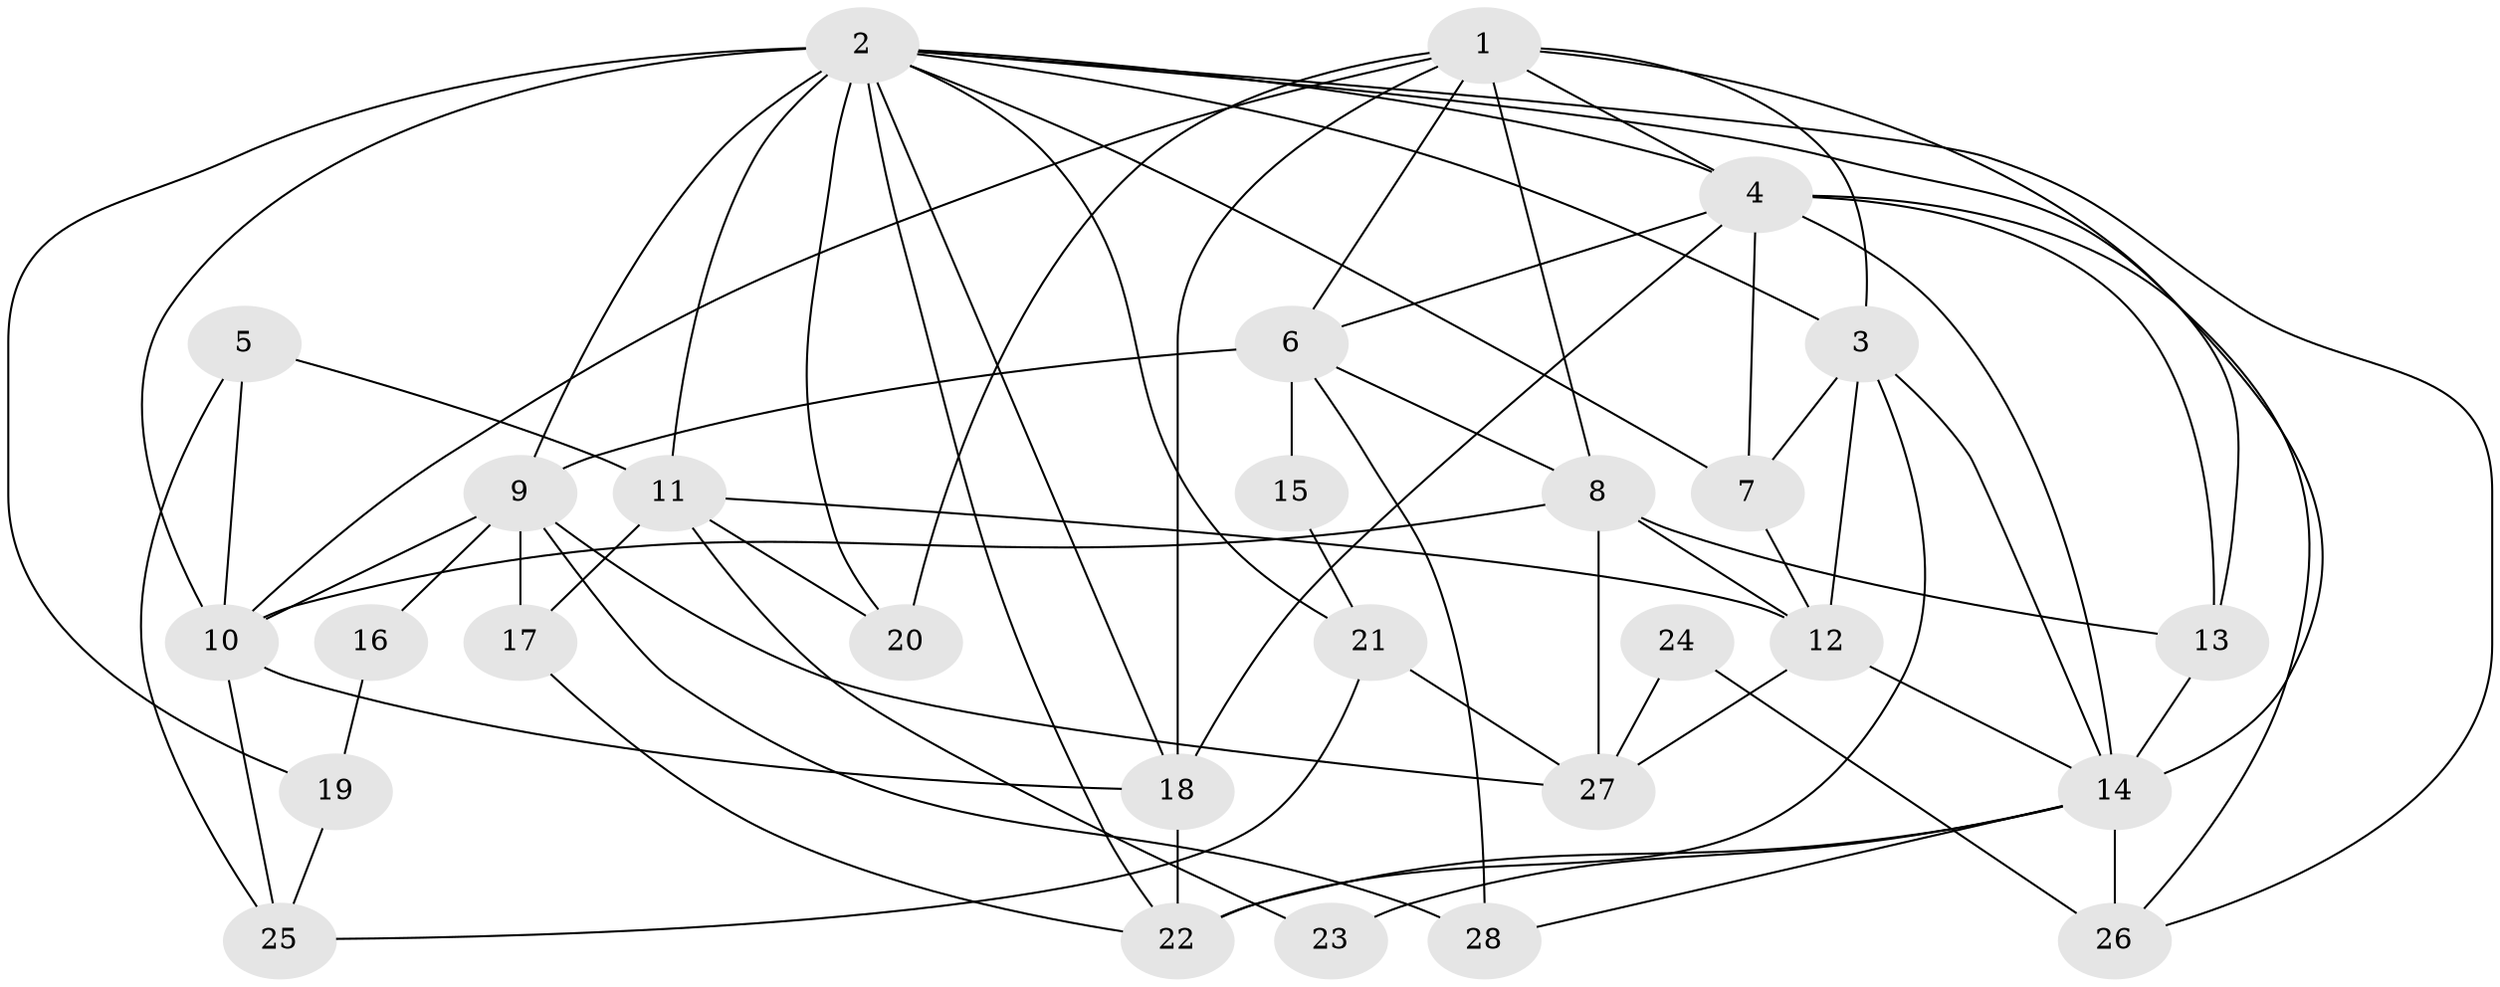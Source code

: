 // original degree distribution, {3: 0.34545454545454546, 4: 0.23636363636363636, 5: 0.23636363636363636, 6: 0.07272727272727272, 7: 0.03636363636363636, 2: 0.07272727272727272}
// Generated by graph-tools (version 1.1) at 2025/36/03/09/25 02:36:17]
// undirected, 28 vertices, 70 edges
graph export_dot {
graph [start="1"]
  node [color=gray90,style=filled];
  1;
  2;
  3;
  4;
  5;
  6;
  7;
  8;
  9;
  10;
  11;
  12;
  13;
  14;
  15;
  16;
  17;
  18;
  19;
  20;
  21;
  22;
  23;
  24;
  25;
  26;
  27;
  28;
  1 -- 3 [weight=1.0];
  1 -- 4 [weight=1.0];
  1 -- 6 [weight=1.0];
  1 -- 8 [weight=1.0];
  1 -- 10 [weight=1.0];
  1 -- 13 [weight=1.0];
  1 -- 18 [weight=2.0];
  1 -- 20 [weight=1.0];
  2 -- 3 [weight=1.0];
  2 -- 4 [weight=1.0];
  2 -- 7 [weight=1.0];
  2 -- 9 [weight=3.0];
  2 -- 10 [weight=1.0];
  2 -- 11 [weight=1.0];
  2 -- 14 [weight=1.0];
  2 -- 18 [weight=1.0];
  2 -- 19 [weight=1.0];
  2 -- 20 [weight=1.0];
  2 -- 21 [weight=1.0];
  2 -- 22 [weight=1.0];
  2 -- 26 [weight=1.0];
  3 -- 7 [weight=1.0];
  3 -- 12 [weight=2.0];
  3 -- 14 [weight=1.0];
  3 -- 22 [weight=1.0];
  4 -- 6 [weight=1.0];
  4 -- 7 [weight=1.0];
  4 -- 13 [weight=1.0];
  4 -- 14 [weight=1.0];
  4 -- 18 [weight=2.0];
  4 -- 26 [weight=1.0];
  5 -- 10 [weight=1.0];
  5 -- 11 [weight=1.0];
  5 -- 25 [weight=1.0];
  6 -- 8 [weight=1.0];
  6 -- 9 [weight=2.0];
  6 -- 15 [weight=1.0];
  6 -- 28 [weight=2.0];
  7 -- 12 [weight=2.0];
  8 -- 10 [weight=1.0];
  8 -- 12 [weight=1.0];
  8 -- 13 [weight=1.0];
  8 -- 27 [weight=1.0];
  9 -- 10 [weight=1.0];
  9 -- 16 [weight=2.0];
  9 -- 17 [weight=1.0];
  9 -- 27 [weight=1.0];
  9 -- 28 [weight=1.0];
  10 -- 18 [weight=1.0];
  10 -- 25 [weight=1.0];
  11 -- 12 [weight=1.0];
  11 -- 17 [weight=1.0];
  11 -- 20 [weight=1.0];
  11 -- 23 [weight=1.0];
  12 -- 14 [weight=1.0];
  12 -- 27 [weight=1.0];
  13 -- 14 [weight=1.0];
  14 -- 22 [weight=1.0];
  14 -- 23 [weight=1.0];
  14 -- 26 [weight=2.0];
  14 -- 28 [weight=1.0];
  15 -- 21 [weight=1.0];
  16 -- 19 [weight=1.0];
  17 -- 22 [weight=1.0];
  18 -- 22 [weight=1.0];
  19 -- 25 [weight=1.0];
  21 -- 25 [weight=1.0];
  21 -- 27 [weight=1.0];
  24 -- 26 [weight=1.0];
  24 -- 27 [weight=1.0];
}
